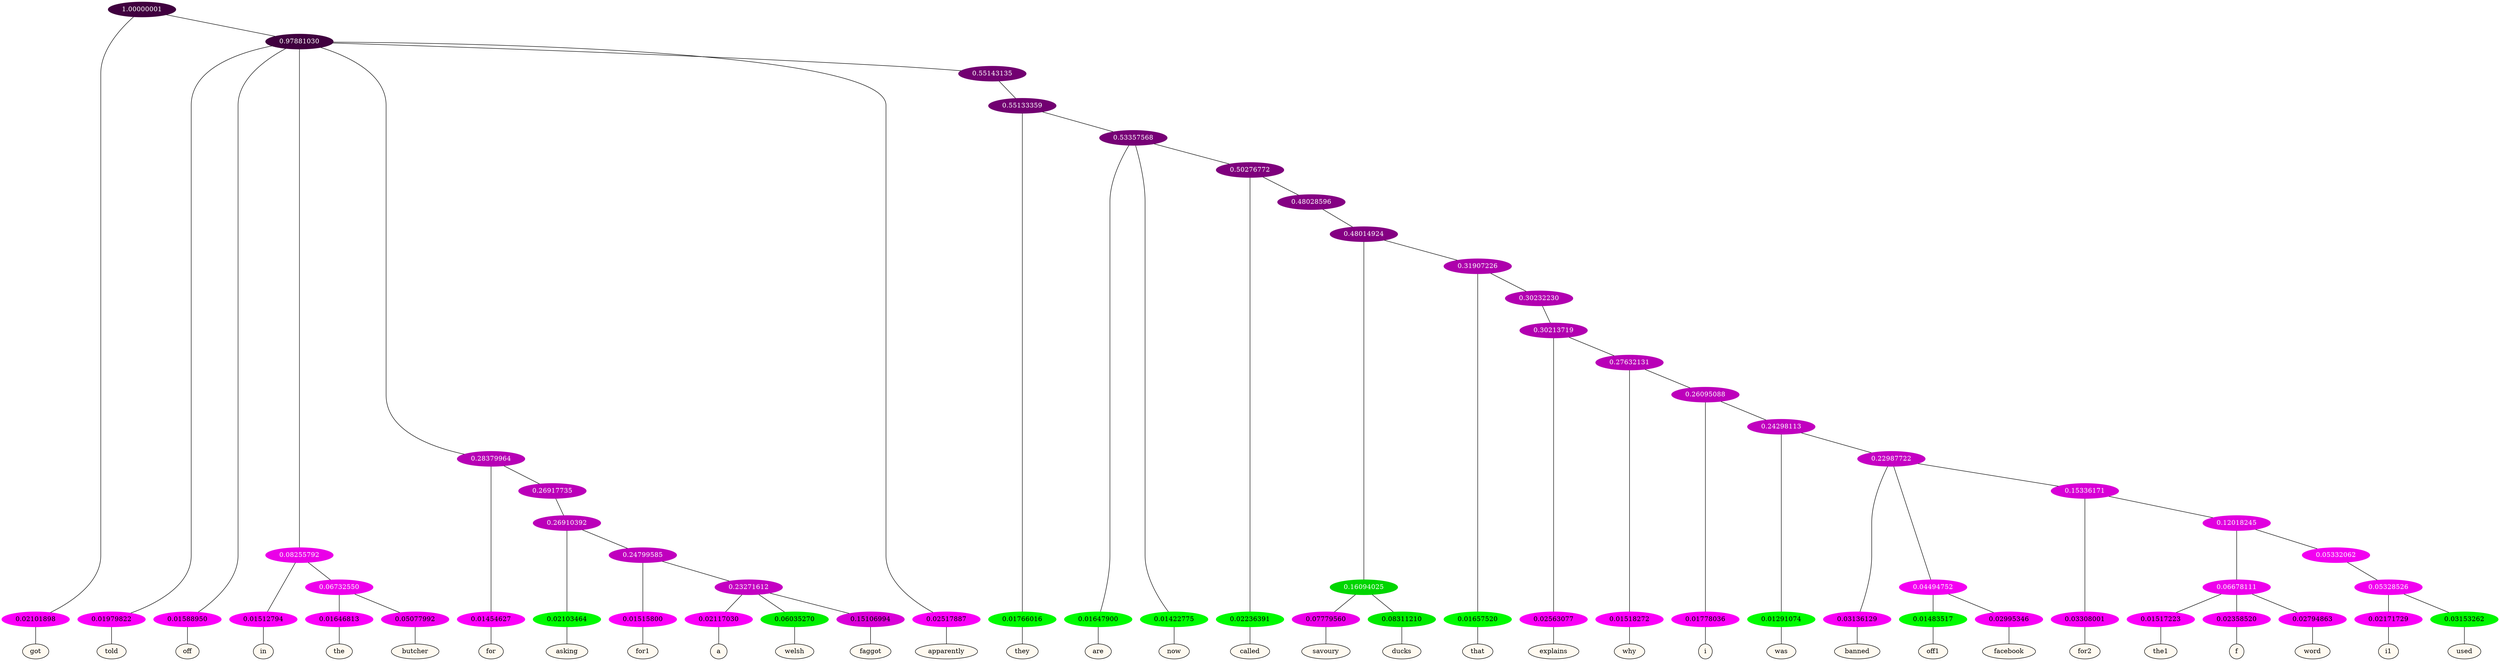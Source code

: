 graph {
	node [format=png height=0.15 nodesep=0.001 ordering=out overlap=prism overlap_scaling=0.01 ranksep=0.001 ratio=0.2 style=filled width=0.15]
	{
		rank=same
		a_w_1 [label=got color=black fillcolor=floralwhite style="filled,solid"]
		a_w_3 [label=told color=black fillcolor=floralwhite style="filled,solid"]
		a_w_4 [label=off color=black fillcolor=floralwhite style="filled,solid"]
		a_w_9 [label=in color=black fillcolor=floralwhite style="filled,solid"]
		a_w_14 [label=the color=black fillcolor=floralwhite style="filled,solid"]
		a_w_15 [label=butcher color=black fillcolor=floralwhite style="filled,solid"]
		a_w_11 [label=for color=black fillcolor=floralwhite style="filled,solid"]
		a_w_19 [label=asking color=black fillcolor=floralwhite style="filled,solid"]
		a_w_24 [label=for1 color=black fillcolor=floralwhite style="filled,solid"]
		a_w_28 [label=a color=black fillcolor=floralwhite style="filled,solid"]
		a_w_29 [label=welsh color=black fillcolor=floralwhite style="filled,solid"]
		a_w_30 [label=faggot color=black fillcolor=floralwhite style="filled,solid"]
		a_w_7 [label=apparently color=black fillcolor=floralwhite style="filled,solid"]
		a_w_17 [label=they color=black fillcolor=floralwhite style="filled,solid"]
		a_w_21 [label=are color=black fillcolor=floralwhite style="filled,solid"]
		a_w_22 [label=now color=black fillcolor=floralwhite style="filled,solid"]
		a_w_26 [label=called color=black fillcolor=floralwhite style="filled,solid"]
		a_w_34 [label=savoury color=black fillcolor=floralwhite style="filled,solid"]
		a_w_35 [label=ducks color=black fillcolor=floralwhite style="filled,solid"]
		a_w_36 [label=that color=black fillcolor=floralwhite style="filled,solid"]
		a_w_39 [label=explains color=black fillcolor=floralwhite style="filled,solid"]
		a_w_41 [label=why color=black fillcolor=floralwhite style="filled,solid"]
		a_w_43 [label=i color=black fillcolor=floralwhite style="filled,solid"]
		a_w_45 [label=was color=black fillcolor=floralwhite style="filled,solid"]
		a_w_47 [label=banned color=black fillcolor=floralwhite style="filled,solid"]
		a_w_50 [label=off1 color=black fillcolor=floralwhite style="filled,solid"]
		a_w_51 [label=facebook color=black fillcolor=floralwhite style="filled,solid"]
		a_w_52 [label=for2 color=black fillcolor=floralwhite style="filled,solid"]
		a_w_56 [label=the1 color=black fillcolor=floralwhite style="filled,solid"]
		a_w_57 [label=f color=black fillcolor=floralwhite style="filled,solid"]
		a_w_58 [label=word color=black fillcolor=floralwhite style="filled,solid"]
		a_w_60 [label=i1 color=black fillcolor=floralwhite style="filled,solid"]
		a_w_61 [label=used color=black fillcolor=floralwhite style="filled,solid"]
	}
	a_n_1 -- a_w_1
	a_n_3 -- a_w_3
	a_n_4 -- a_w_4
	a_n_9 -- a_w_9
	a_n_14 -- a_w_14
	a_n_15 -- a_w_15
	a_n_11 -- a_w_11
	a_n_19 -- a_w_19
	a_n_24 -- a_w_24
	a_n_28 -- a_w_28
	a_n_29 -- a_w_29
	a_n_30 -- a_w_30
	a_n_7 -- a_w_7
	a_n_17 -- a_w_17
	a_n_21 -- a_w_21
	a_n_22 -- a_w_22
	a_n_26 -- a_w_26
	a_n_34 -- a_w_34
	a_n_35 -- a_w_35
	a_n_36 -- a_w_36
	a_n_39 -- a_w_39
	a_n_41 -- a_w_41
	a_n_43 -- a_w_43
	a_n_45 -- a_w_45
	a_n_47 -- a_w_47
	a_n_50 -- a_w_50
	a_n_51 -- a_w_51
	a_n_52 -- a_w_52
	a_n_56 -- a_w_56
	a_n_57 -- a_w_57
	a_n_58 -- a_w_58
	a_n_60 -- a_w_60
	a_n_61 -- a_w_61
	{
		rank=same
		a_n_1 [label=0.02101898 color="0.835 1.000 0.979" fontcolor=black]
		a_n_3 [label=0.01979822 color="0.835 1.000 0.980" fontcolor=black]
		a_n_4 [label=0.01588950 color="0.835 1.000 0.984" fontcolor=black]
		a_n_9 [label=0.01512794 color="0.835 1.000 0.985" fontcolor=black]
		a_n_14 [label=0.01646813 color="0.835 1.000 0.984" fontcolor=black]
		a_n_15 [label=0.05077992 color="0.835 1.000 0.949" fontcolor=black]
		a_n_11 [label=0.01454627 color="0.835 1.000 0.985" fontcolor=black]
		a_n_19 [label=0.02103464 color="0.334 1.000 0.979" fontcolor=black]
		a_n_24 [label=0.01515800 color="0.835 1.000 0.985" fontcolor=black]
		a_n_28 [label=0.02117030 color="0.835 1.000 0.979" fontcolor=black]
		a_n_29 [label=0.06035270 color="0.334 1.000 0.940" fontcolor=black]
		a_n_30 [label=0.15106994 color="0.835 1.000 0.849" fontcolor=black]
		a_n_7 [label=0.02517887 color="0.835 1.000 0.975" fontcolor=black]
		a_n_17 [label=0.01766016 color="0.334 1.000 0.982" fontcolor=black]
		a_n_21 [label=0.01647900 color="0.334 1.000 0.984" fontcolor=black]
		a_n_22 [label=0.01422775 color="0.334 1.000 0.986" fontcolor=black]
		a_n_26 [label=0.02236391 color="0.334 1.000 0.978" fontcolor=black]
		a_n_34 [label=0.07779560 color="0.835 1.000 0.922" fontcolor=black]
		a_n_35 [label=0.08311210 color="0.334 1.000 0.917" fontcolor=black]
		a_n_36 [label=0.01657520 color="0.334 1.000 0.983" fontcolor=black]
		a_n_39 [label=0.02563077 color="0.835 1.000 0.974" fontcolor=black]
		a_n_41 [label=0.01518272 color="0.835 1.000 0.985" fontcolor=black]
		a_n_43 [label=0.01778036 color="0.835 1.000 0.982" fontcolor=black]
		a_n_45 [label=0.01291074 color="0.334 1.000 0.987" fontcolor=black]
		a_n_47 [label=0.03136129 color="0.835 1.000 0.969" fontcolor=black]
		a_n_50 [label=0.01483517 color="0.334 1.000 0.985" fontcolor=black]
		a_n_51 [label=0.02995346 color="0.835 1.000 0.970" fontcolor=black]
		a_n_52 [label=0.03308001 color="0.835 1.000 0.967" fontcolor=black]
		a_n_56 [label=0.01517223 color="0.835 1.000 0.985" fontcolor=black]
		a_n_57 [label=0.02358520 color="0.835 1.000 0.976" fontcolor=black]
		a_n_58 [label=0.02794863 color="0.835 1.000 0.972" fontcolor=black]
		a_n_60 [label=0.02171729 color="0.835 1.000 0.978" fontcolor=black]
		a_n_61 [label=0.03153262 color="0.334 1.000 0.968" fontcolor=black]
	}
	a_n_0 [label=1.00000001 color="0.835 1.000 0.250" fontcolor=grey99]
	a_n_0 -- a_n_1
	a_n_2 [label=0.97881030 color="0.835 1.000 0.250" fontcolor=grey99]
	a_n_0 -- a_n_2
	a_n_2 -- a_n_3
	a_n_2 -- a_n_4
	a_n_5 [label=0.08255792 color="0.835 1.000 0.917" fontcolor=grey99]
	a_n_2 -- a_n_5
	a_n_6 [label=0.28379964 color="0.835 1.000 0.716" fontcolor=grey99]
	a_n_2 -- a_n_6
	a_n_2 -- a_n_7
	a_n_8 [label=0.55143135 color="0.835 1.000 0.449" fontcolor=grey99]
	a_n_2 -- a_n_8
	a_n_5 -- a_n_9
	a_n_10 [label=0.06732550 color="0.835 1.000 0.933" fontcolor=grey99]
	a_n_5 -- a_n_10
	a_n_6 -- a_n_11
	a_n_12 [label=0.26917735 color="0.835 1.000 0.731" fontcolor=grey99]
	a_n_6 -- a_n_12
	a_n_13 [label=0.55133359 color="0.835 1.000 0.449" fontcolor=grey99]
	a_n_8 -- a_n_13
	a_n_10 -- a_n_14
	a_n_10 -- a_n_15
	a_n_16 [label=0.26910392 color="0.835 1.000 0.731" fontcolor=grey99]
	a_n_12 -- a_n_16
	a_n_13 -- a_n_17
	a_n_18 [label=0.53357568 color="0.835 1.000 0.466" fontcolor=grey99]
	a_n_13 -- a_n_18
	a_n_16 -- a_n_19
	a_n_20 [label=0.24799585 color="0.835 1.000 0.752" fontcolor=grey99]
	a_n_16 -- a_n_20
	a_n_18 -- a_n_21
	a_n_18 -- a_n_22
	a_n_23 [label=0.50276772 color="0.835 1.000 0.497" fontcolor=grey99]
	a_n_18 -- a_n_23
	a_n_20 -- a_n_24
	a_n_25 [label=0.23271612 color="0.835 1.000 0.767" fontcolor=grey99]
	a_n_20 -- a_n_25
	a_n_23 -- a_n_26
	a_n_27 [label=0.48028596 color="0.835 1.000 0.520" fontcolor=grey99]
	a_n_23 -- a_n_27
	a_n_25 -- a_n_28
	a_n_25 -- a_n_29
	a_n_25 -- a_n_30
	a_n_31 [label=0.48014924 color="0.835 1.000 0.520" fontcolor=grey99]
	a_n_27 -- a_n_31
	a_n_32 [label=0.16094025 color="0.334 1.000 0.839" fontcolor=grey99]
	a_n_31 -- a_n_32
	a_n_33 [label=0.31907226 color="0.835 1.000 0.681" fontcolor=grey99]
	a_n_31 -- a_n_33
	a_n_32 -- a_n_34
	a_n_32 -- a_n_35
	a_n_33 -- a_n_36
	a_n_37 [label=0.30232230 color="0.835 1.000 0.698" fontcolor=grey99]
	a_n_33 -- a_n_37
	a_n_38 [label=0.30213719 color="0.835 1.000 0.698" fontcolor=grey99]
	a_n_37 -- a_n_38
	a_n_38 -- a_n_39
	a_n_40 [label=0.27632131 color="0.835 1.000 0.724" fontcolor=grey99]
	a_n_38 -- a_n_40
	a_n_40 -- a_n_41
	a_n_42 [label=0.26095088 color="0.835 1.000 0.739" fontcolor=grey99]
	a_n_40 -- a_n_42
	a_n_42 -- a_n_43
	a_n_44 [label=0.24298113 color="0.835 1.000 0.757" fontcolor=grey99]
	a_n_42 -- a_n_44
	a_n_44 -- a_n_45
	a_n_46 [label=0.22987722 color="0.835 1.000 0.770" fontcolor=grey99]
	a_n_44 -- a_n_46
	a_n_46 -- a_n_47
	a_n_48 [label=0.04494752 color="0.835 1.000 0.955" fontcolor=grey99]
	a_n_46 -- a_n_48
	a_n_49 [label=0.15336171 color="0.835 1.000 0.847" fontcolor=grey99]
	a_n_46 -- a_n_49
	a_n_48 -- a_n_50
	a_n_48 -- a_n_51
	a_n_49 -- a_n_52
	a_n_53 [label=0.12018245 color="0.835 1.000 0.880" fontcolor=grey99]
	a_n_49 -- a_n_53
	a_n_54 [label=0.06678111 color="0.835 1.000 0.933" fontcolor=grey99]
	a_n_53 -- a_n_54
	a_n_55 [label=0.05332062 color="0.835 1.000 0.947" fontcolor=grey99]
	a_n_53 -- a_n_55
	a_n_54 -- a_n_56
	a_n_54 -- a_n_57
	a_n_54 -- a_n_58
	a_n_59 [label=0.05328526 color="0.835 1.000 0.947" fontcolor=grey99]
	a_n_55 -- a_n_59
	a_n_59 -- a_n_60
	a_n_59 -- a_n_61
}
